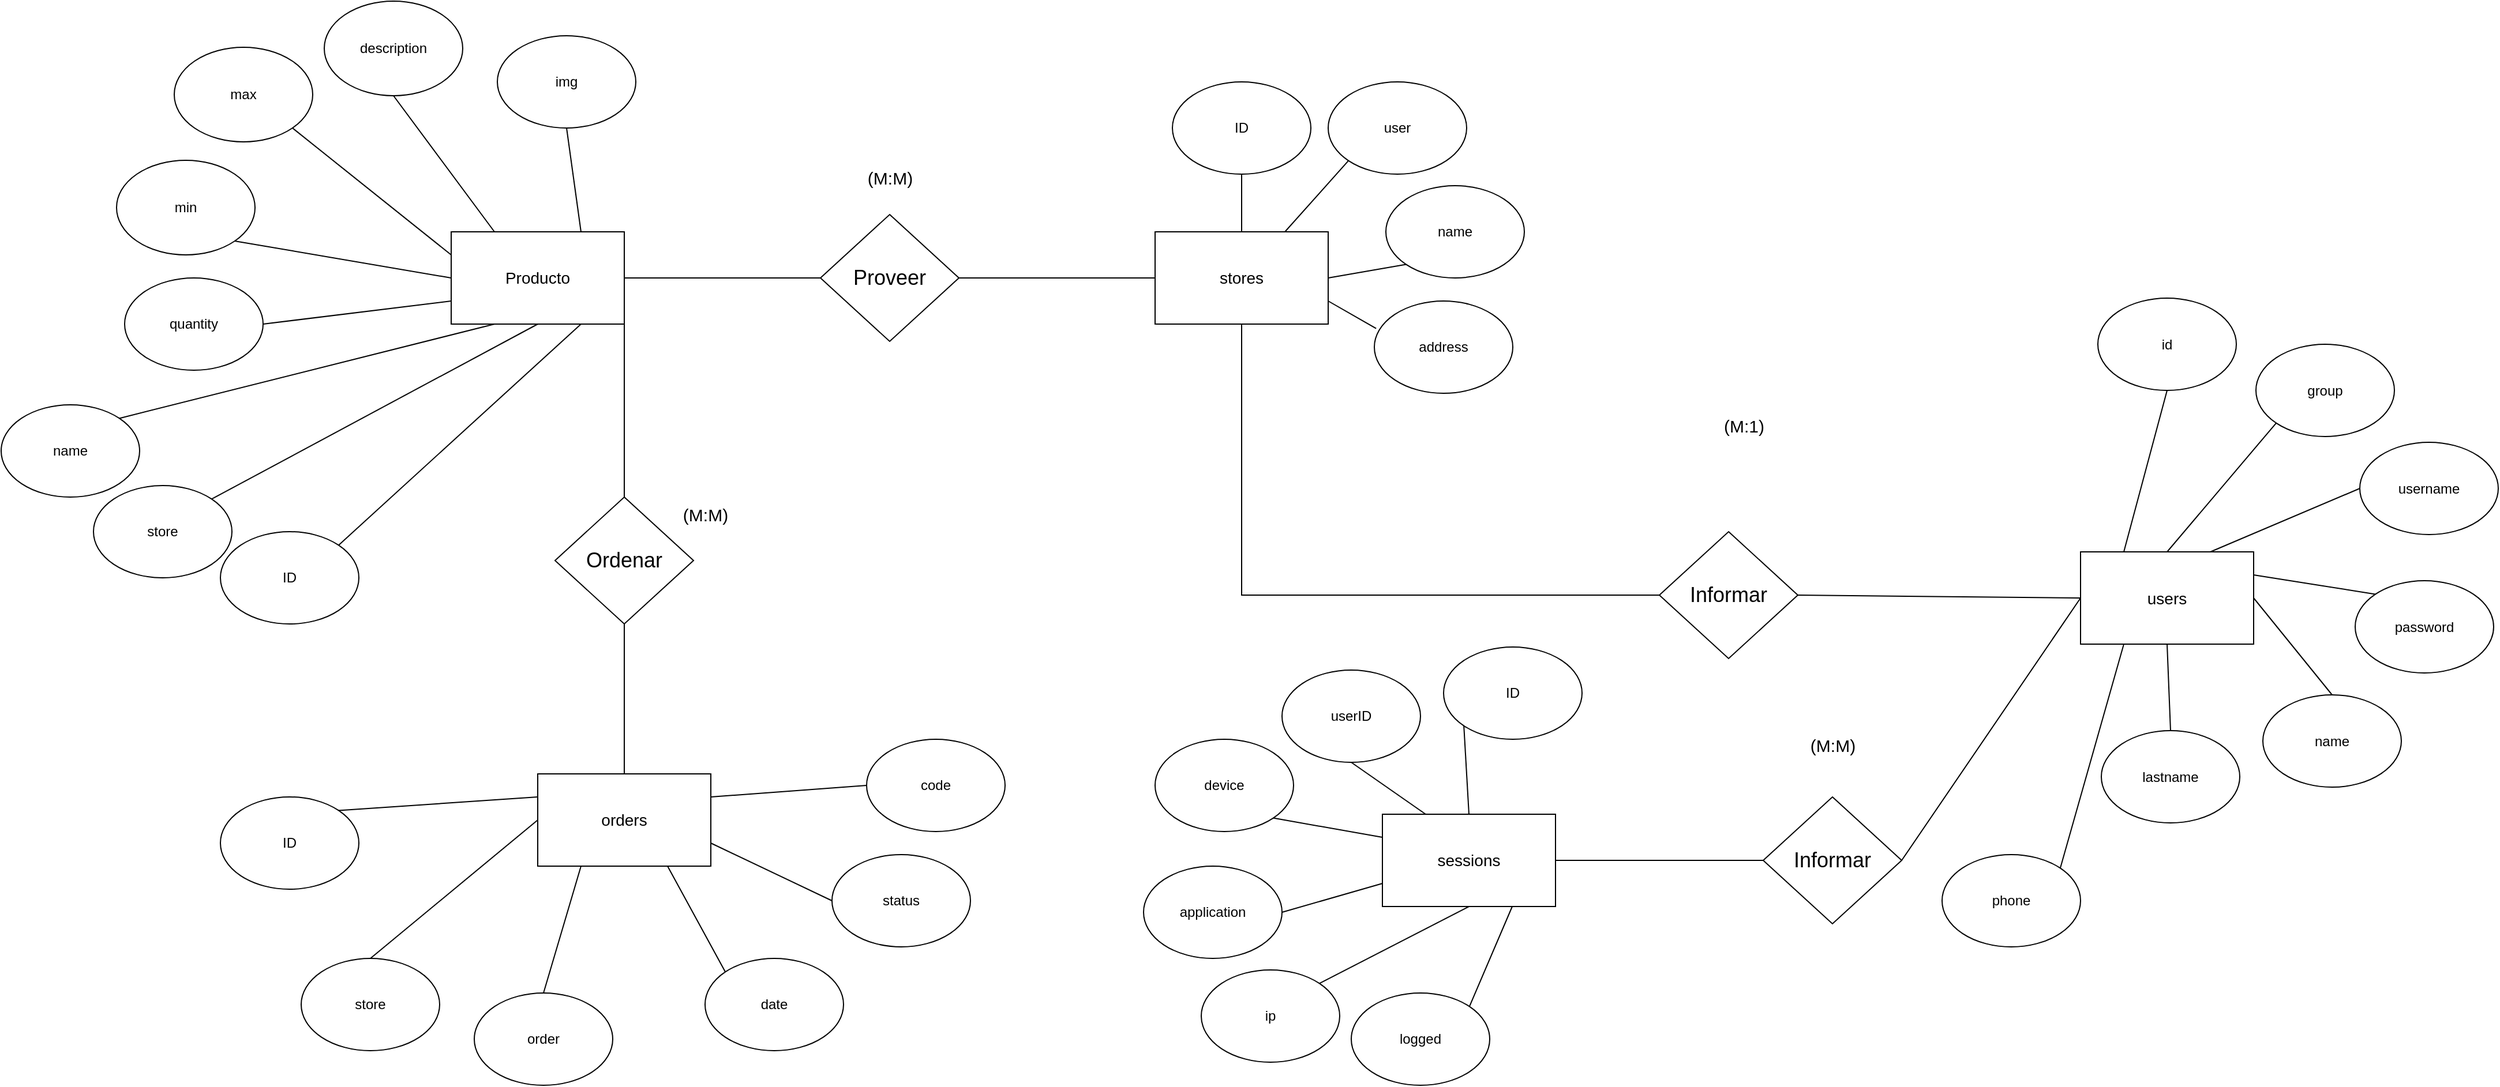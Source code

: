 <mxfile version="24.8.0">
  <diagram name="Página-1" id="u-rAJguVnBnGFT5fQt-j">
    <mxGraphModel dx="3051" dy="1134" grid="1" gridSize="10" guides="1" tooltips="1" connect="1" arrows="1" fold="1" page="1" pageScale="1" pageWidth="827" pageHeight="1169" math="0" shadow="0">
      <root>
        <mxCell id="0" />
        <mxCell id="1" parent="0" />
        <mxCell id="oApBd-zSoWxOv1SW6AWs-1" value="&lt;font style=&quot;font-size: 14px;&quot;&gt;Producto&lt;/font&gt;" style="rounded=0;whiteSpace=wrap;html=1;" parent="1" vertex="1">
          <mxGeometry x="-130" y="230" width="150" height="80" as="geometry" />
        </mxCell>
        <mxCell id="oApBd-zSoWxOv1SW6AWs-2" value="img" style="ellipse;whiteSpace=wrap;html=1;" parent="1" vertex="1">
          <mxGeometry x="-90" y="60" width="120" height="80" as="geometry" />
        </mxCell>
        <mxCell id="oApBd-zSoWxOv1SW6AWs-3" value="ID" style="ellipse;whiteSpace=wrap;html=1;" parent="1" vertex="1">
          <mxGeometry x="-330" y="490" width="120" height="80" as="geometry" />
        </mxCell>
        <mxCell id="oApBd-zSoWxOv1SW6AWs-7" value="&lt;font style=&quot;font-size: 14px;&quot;&gt;stores&lt;/font&gt;" style="rounded=0;whiteSpace=wrap;html=1;" parent="1" vertex="1">
          <mxGeometry x="480" y="230" width="150" height="80" as="geometry" />
        </mxCell>
        <mxCell id="oApBd-zSoWxOv1SW6AWs-12" value="" style="endArrow=none;html=1;rounded=0;exitX=1;exitY=0.5;exitDx=0;exitDy=0;entryX=0;entryY=0.5;entryDx=0;entryDy=0;" parent="1" source="oApBd-zSoWxOv1SW6AWs-1" target="oApBd-zSoWxOv1SW6AWs-13" edge="1">
          <mxGeometry width="50" height="50" relative="1" as="geometry">
            <mxPoint x="390" y="390" as="sourcePoint" />
            <mxPoint x="440" y="340" as="targetPoint" />
          </mxGeometry>
        </mxCell>
        <mxCell id="oApBd-zSoWxOv1SW6AWs-13" value="&lt;font style=&quot;font-size: 18px;&quot;&gt;Proveer&lt;/font&gt;" style="rhombus;whiteSpace=wrap;html=1;" parent="1" vertex="1">
          <mxGeometry x="190" y="215" width="120" height="110" as="geometry" />
        </mxCell>
        <mxCell id="oApBd-zSoWxOv1SW6AWs-27" value="&lt;font style=&quot;font-size: 15px;&quot;&gt;(M:M)&lt;/font&gt;" style="text;html=1;align=center;verticalAlign=middle;resizable=0;points=[];autosize=1;strokeColor=none;fillColor=none;" parent="1" vertex="1">
          <mxGeometry x="220" y="168" width="60" height="30" as="geometry" />
        </mxCell>
        <mxCell id="oApBd-zSoWxOv1SW6AWs-29" value="" style="endArrow=none;html=1;rounded=0;entryX=0;entryY=1;entryDx=0;entryDy=0;exitX=1;exitY=0.5;exitDx=0;exitDy=0;" parent="1" source="oApBd-zSoWxOv1SW6AWs-7" target="Tp-25Yz45UkL2R9tX261-17" edge="1">
          <mxGeometry width="50" height="50" relative="1" as="geometry">
            <mxPoint x="630" y="280" as="sourcePoint" />
            <mxPoint x="680" y="270" as="targetPoint" />
          </mxGeometry>
        </mxCell>
        <mxCell id="oApBd-zSoWxOv1SW6AWs-30" value="" style="endArrow=none;html=1;rounded=0;entryX=0.5;entryY=0;entryDx=0;entryDy=0;exitX=0.5;exitY=1;exitDx=0;exitDy=0;" parent="1" source="Tp-25Yz45UkL2R9tX261-14" target="oApBd-zSoWxOv1SW6AWs-7" edge="1">
          <mxGeometry width="50" height="50" relative="1" as="geometry">
            <mxPoint x="555" y="180" as="sourcePoint" />
            <mxPoint x="580" y="200" as="targetPoint" />
          </mxGeometry>
        </mxCell>
        <mxCell id="oApBd-zSoWxOv1SW6AWs-37" value="" style="endArrow=none;html=1;rounded=0;entryX=0.75;entryY=0;entryDx=0;entryDy=0;exitX=0.5;exitY=1;exitDx=0;exitDy=0;" parent="1" target="oApBd-zSoWxOv1SW6AWs-1" edge="1" source="oApBd-zSoWxOv1SW6AWs-2">
          <mxGeometry width="50" height="50" relative="1" as="geometry">
            <mxPoint x="-270" y="250" as="sourcePoint" />
            <mxPoint x="-160" y="260" as="targetPoint" />
          </mxGeometry>
        </mxCell>
        <mxCell id="oApBd-zSoWxOv1SW6AWs-40" value="" style="endArrow=none;html=1;rounded=0;entryX=0.75;entryY=1;entryDx=0;entryDy=0;exitX=1;exitY=0;exitDx=0;exitDy=0;" parent="1" target="oApBd-zSoWxOv1SW6AWs-1" edge="1" source="oApBd-zSoWxOv1SW6AWs-3">
          <mxGeometry width="50" height="50" relative="1" as="geometry">
            <mxPoint x="-270" y="280" as="sourcePoint" />
            <mxPoint x="-180" y="300" as="targetPoint" />
          </mxGeometry>
        </mxCell>
        <mxCell id="Tp-25Yz45UkL2R9tX261-1" value="store" style="ellipse;whiteSpace=wrap;html=1;" vertex="1" parent="1">
          <mxGeometry x="-440" y="450" width="120" height="80" as="geometry" />
        </mxCell>
        <mxCell id="Tp-25Yz45UkL2R9tX261-2" value="" style="endArrow=none;html=1;rounded=0;entryX=0.5;entryY=1;entryDx=0;entryDy=0;exitX=1;exitY=0;exitDx=0;exitDy=0;" edge="1" parent="1" source="Tp-25Yz45UkL2R9tX261-1" target="oApBd-zSoWxOv1SW6AWs-1">
          <mxGeometry width="50" height="50" relative="1" as="geometry">
            <mxPoint x="32" y="422" as="sourcePoint" />
            <mxPoint x="30" y="320" as="targetPoint" />
          </mxGeometry>
        </mxCell>
        <mxCell id="Tp-25Yz45UkL2R9tX261-3" value="name" style="ellipse;whiteSpace=wrap;html=1;" vertex="1" parent="1">
          <mxGeometry x="-520" y="380" width="120" height="80" as="geometry" />
        </mxCell>
        <mxCell id="Tp-25Yz45UkL2R9tX261-4" value="" style="endArrow=none;html=1;rounded=0;entryX=0.25;entryY=1;entryDx=0;entryDy=0;exitX=1;exitY=0;exitDx=0;exitDy=0;" edge="1" parent="1" source="Tp-25Yz45UkL2R9tX261-3" target="oApBd-zSoWxOv1SW6AWs-1">
          <mxGeometry width="50" height="50" relative="1" as="geometry">
            <mxPoint x="-100" y="412" as="sourcePoint" />
            <mxPoint x="-7" y="320" as="targetPoint" />
          </mxGeometry>
        </mxCell>
        <mxCell id="Tp-25Yz45UkL2R9tX261-5" value="quantity" style="ellipse;whiteSpace=wrap;html=1;" vertex="1" parent="1">
          <mxGeometry x="-413" y="270" width="120" height="80" as="geometry" />
        </mxCell>
        <mxCell id="Tp-25Yz45UkL2R9tX261-6" value="min" style="ellipse;whiteSpace=wrap;html=1;" vertex="1" parent="1">
          <mxGeometry x="-420" y="168" width="120" height="82" as="geometry" />
        </mxCell>
        <mxCell id="Tp-25Yz45UkL2R9tX261-7" value="max" style="ellipse;whiteSpace=wrap;html=1;" vertex="1" parent="1">
          <mxGeometry x="-370" y="70" width="120" height="82" as="geometry" />
        </mxCell>
        <mxCell id="Tp-25Yz45UkL2R9tX261-8" value="description" style="ellipse;whiteSpace=wrap;html=1;" vertex="1" parent="1">
          <mxGeometry x="-240" y="30" width="120" height="82" as="geometry" />
        </mxCell>
        <mxCell id="Tp-25Yz45UkL2R9tX261-9" value="" style="endArrow=none;html=1;rounded=0;entryX=0;entryY=0.75;entryDx=0;entryDy=0;exitX=1;exitY=0.5;exitDx=0;exitDy=0;" edge="1" parent="1" source="Tp-25Yz45UkL2R9tX261-5" target="oApBd-zSoWxOv1SW6AWs-1">
          <mxGeometry width="50" height="50" relative="1" as="geometry">
            <mxPoint x="-208" y="382" as="sourcePoint" />
            <mxPoint x="-45" y="320" as="targetPoint" />
          </mxGeometry>
        </mxCell>
        <mxCell id="Tp-25Yz45UkL2R9tX261-10" value="" style="endArrow=none;html=1;rounded=0;entryX=0;entryY=0.5;entryDx=0;entryDy=0;exitX=1;exitY=1;exitDx=0;exitDy=0;" edge="1" parent="1" source="Tp-25Yz45UkL2R9tX261-6" target="oApBd-zSoWxOv1SW6AWs-1">
          <mxGeometry width="50" height="50" relative="1" as="geometry">
            <mxPoint x="-283" y="320" as="sourcePoint" />
            <mxPoint x="-120" y="300" as="targetPoint" />
          </mxGeometry>
        </mxCell>
        <mxCell id="Tp-25Yz45UkL2R9tX261-11" value="" style="endArrow=none;html=1;rounded=0;entryX=0;entryY=0.25;entryDx=0;entryDy=0;exitX=1;exitY=1;exitDx=0;exitDy=0;" edge="1" parent="1" source="Tp-25Yz45UkL2R9tX261-7" target="oApBd-zSoWxOv1SW6AWs-1">
          <mxGeometry width="50" height="50" relative="1" as="geometry">
            <mxPoint x="-307" y="248" as="sourcePoint" />
            <mxPoint x="-120" y="280" as="targetPoint" />
          </mxGeometry>
        </mxCell>
        <mxCell id="Tp-25Yz45UkL2R9tX261-12" value="" style="endArrow=none;html=1;rounded=0;entryX=0.25;entryY=0;entryDx=0;entryDy=0;exitX=0.5;exitY=1;exitDx=0;exitDy=0;" edge="1" parent="1" source="Tp-25Yz45UkL2R9tX261-8" target="oApBd-zSoWxOv1SW6AWs-1">
          <mxGeometry width="50" height="50" relative="1" as="geometry">
            <mxPoint x="-257" y="150" as="sourcePoint" />
            <mxPoint x="-120" y="260" as="targetPoint" />
          </mxGeometry>
        </mxCell>
        <mxCell id="Tp-25Yz45UkL2R9tX261-13" value="" style="endArrow=none;html=1;rounded=0;exitX=1;exitY=0.5;exitDx=0;exitDy=0;entryX=0;entryY=0.5;entryDx=0;entryDy=0;" edge="1" parent="1" source="oApBd-zSoWxOv1SW6AWs-13" target="oApBd-zSoWxOv1SW6AWs-7">
          <mxGeometry width="50" height="50" relative="1" as="geometry">
            <mxPoint x="30" y="280" as="sourcePoint" />
            <mxPoint x="200" y="280" as="targetPoint" />
          </mxGeometry>
        </mxCell>
        <mxCell id="Tp-25Yz45UkL2R9tX261-14" value="ID" style="ellipse;whiteSpace=wrap;html=1;" vertex="1" parent="1">
          <mxGeometry x="495" y="100" width="120" height="80" as="geometry" />
        </mxCell>
        <mxCell id="Tp-25Yz45UkL2R9tX261-15" value="user" style="ellipse;whiteSpace=wrap;html=1;" vertex="1" parent="1">
          <mxGeometry x="630" y="100" width="120" height="80" as="geometry" />
        </mxCell>
        <mxCell id="Tp-25Yz45UkL2R9tX261-16" value="" style="endArrow=none;html=1;rounded=0;entryX=0.75;entryY=0;entryDx=0;entryDy=0;exitX=0;exitY=1;exitDx=0;exitDy=0;" edge="1" parent="1" source="Tp-25Yz45UkL2R9tX261-15" target="oApBd-zSoWxOv1SW6AWs-7">
          <mxGeometry width="50" height="50" relative="1" as="geometry">
            <mxPoint x="565" y="190" as="sourcePoint" />
            <mxPoint x="565" y="240" as="targetPoint" />
          </mxGeometry>
        </mxCell>
        <mxCell id="Tp-25Yz45UkL2R9tX261-17" value="name" style="ellipse;whiteSpace=wrap;html=1;" vertex="1" parent="1">
          <mxGeometry x="680" y="190" width="120" height="80" as="geometry" />
        </mxCell>
        <mxCell id="Tp-25Yz45UkL2R9tX261-18" value="address" style="ellipse;whiteSpace=wrap;html=1;" vertex="1" parent="1">
          <mxGeometry x="670" y="290" width="120" height="80" as="geometry" />
        </mxCell>
        <mxCell id="Tp-25Yz45UkL2R9tX261-19" value="" style="endArrow=none;html=1;rounded=0;entryX=0.013;entryY=0.298;entryDx=0;entryDy=0;entryPerimeter=0;exitX=1;exitY=0.75;exitDx=0;exitDy=0;" edge="1" parent="1" source="oApBd-zSoWxOv1SW6AWs-7" target="Tp-25Yz45UkL2R9tX261-18">
          <mxGeometry width="50" height="50" relative="1" as="geometry">
            <mxPoint x="640" y="290" as="sourcePoint" />
            <mxPoint x="708" y="268" as="targetPoint" />
          </mxGeometry>
        </mxCell>
        <mxCell id="Tp-25Yz45UkL2R9tX261-21" value="&lt;font style=&quot;font-size: 14px;&quot;&gt;sessions&lt;/font&gt;" style="rounded=0;whiteSpace=wrap;html=1;" vertex="1" parent="1">
          <mxGeometry x="677" y="735" width="150" height="80" as="geometry" />
        </mxCell>
        <mxCell id="Tp-25Yz45UkL2R9tX261-22" value="&lt;font style=&quot;font-size: 14px;&quot;&gt;users&lt;/font&gt;" style="rounded=0;whiteSpace=wrap;html=1;" vertex="1" parent="1">
          <mxGeometry x="1282" y="507.5" width="150" height="80" as="geometry" />
        </mxCell>
        <mxCell id="Tp-25Yz45UkL2R9tX261-23" value="&lt;font style=&quot;font-size: 18px;&quot;&gt;Informar&lt;/font&gt;" style="rhombus;whiteSpace=wrap;html=1;" vertex="1" parent="1">
          <mxGeometry x="1007" y="720" width="120" height="110" as="geometry" />
        </mxCell>
        <mxCell id="Tp-25Yz45UkL2R9tX261-24" value="" style="endArrow=none;html=1;rounded=0;exitX=1;exitY=0.5;exitDx=0;exitDy=0;entryX=0;entryY=0.5;entryDx=0;entryDy=0;" edge="1" parent="1" source="Tp-25Yz45UkL2R9tX261-21" target="Tp-25Yz45UkL2R9tX261-23">
          <mxGeometry width="50" height="50" relative="1" as="geometry">
            <mxPoint x="807" y="345" as="sourcePoint" />
            <mxPoint x="977" y="345" as="targetPoint" />
          </mxGeometry>
        </mxCell>
        <mxCell id="Tp-25Yz45UkL2R9tX261-25" value="" style="endArrow=none;html=1;rounded=0;exitX=1;exitY=0.5;exitDx=0;exitDy=0;entryX=0;entryY=0.5;entryDx=0;entryDy=0;" edge="1" parent="1" source="Tp-25Yz45UkL2R9tX261-23" target="Tp-25Yz45UkL2R9tX261-22">
          <mxGeometry width="50" height="50" relative="1" as="geometry">
            <mxPoint x="857" y="785" as="sourcePoint" />
            <mxPoint x="1017" y="785" as="targetPoint" />
          </mxGeometry>
        </mxCell>
        <mxCell id="Tp-25Yz45UkL2R9tX261-31" value="ip" style="ellipse;whiteSpace=wrap;html=1;" vertex="1" parent="1">
          <mxGeometry x="520" y="870" width="120" height="80" as="geometry" />
        </mxCell>
        <mxCell id="Tp-25Yz45UkL2R9tX261-32" value="application" style="ellipse;whiteSpace=wrap;html=1;" vertex="1" parent="1">
          <mxGeometry x="470" y="780" width="120" height="80" as="geometry" />
        </mxCell>
        <mxCell id="Tp-25Yz45UkL2R9tX261-34" value="device" style="ellipse;whiteSpace=wrap;html=1;" vertex="1" parent="1">
          <mxGeometry x="480" y="670" width="120" height="80" as="geometry" />
        </mxCell>
        <mxCell id="Tp-25Yz45UkL2R9tX261-35" value="userID" style="ellipse;whiteSpace=wrap;html=1;" vertex="1" parent="1">
          <mxGeometry x="590" y="610" width="120" height="80" as="geometry" />
        </mxCell>
        <mxCell id="Tp-25Yz45UkL2R9tX261-36" value="logged" style="ellipse;whiteSpace=wrap;html=1;" vertex="1" parent="1">
          <mxGeometry x="650" y="890" width="120" height="80" as="geometry" />
        </mxCell>
        <mxCell id="Tp-25Yz45UkL2R9tX261-37" value="ID" style="ellipse;whiteSpace=wrap;html=1;" vertex="1" parent="1">
          <mxGeometry x="730" y="590" width="120" height="80" as="geometry" />
        </mxCell>
        <mxCell id="Tp-25Yz45UkL2R9tX261-38" value="" style="endArrow=none;html=1;rounded=0;exitX=1;exitY=0;exitDx=0;exitDy=0;entryX=0.75;entryY=1;entryDx=0;entryDy=0;" edge="1" parent="1" source="Tp-25Yz45UkL2R9tX261-36" target="Tp-25Yz45UkL2R9tX261-21">
          <mxGeometry width="50" height="50" relative="1" as="geometry">
            <mxPoint x="837" y="785" as="sourcePoint" />
            <mxPoint x="1017" y="785" as="targetPoint" />
          </mxGeometry>
        </mxCell>
        <mxCell id="Tp-25Yz45UkL2R9tX261-39" value="" style="endArrow=none;html=1;rounded=0;exitX=1;exitY=0;exitDx=0;exitDy=0;entryX=0.5;entryY=1;entryDx=0;entryDy=0;" edge="1" parent="1" source="Tp-25Yz45UkL2R9tX261-31" target="Tp-25Yz45UkL2R9tX261-21">
          <mxGeometry width="50" height="50" relative="1" as="geometry">
            <mxPoint x="762" y="912" as="sourcePoint" />
            <mxPoint x="800" y="825" as="targetPoint" />
          </mxGeometry>
        </mxCell>
        <mxCell id="Tp-25Yz45UkL2R9tX261-40" value="" style="endArrow=none;html=1;rounded=0;exitX=1;exitY=0.5;exitDx=0;exitDy=0;entryX=0;entryY=0.75;entryDx=0;entryDy=0;" edge="1" parent="1" source="Tp-25Yz45UkL2R9tX261-32" target="Tp-25Yz45UkL2R9tX261-21">
          <mxGeometry width="50" height="50" relative="1" as="geometry">
            <mxPoint x="632" y="892" as="sourcePoint" />
            <mxPoint x="675" y="790" as="targetPoint" />
          </mxGeometry>
        </mxCell>
        <mxCell id="Tp-25Yz45UkL2R9tX261-41" value="" style="endArrow=none;html=1;rounded=0;exitX=1;exitY=1;exitDx=0;exitDy=0;entryX=0;entryY=0.25;entryDx=0;entryDy=0;" edge="1" parent="1" source="Tp-25Yz45UkL2R9tX261-34" target="Tp-25Yz45UkL2R9tX261-21">
          <mxGeometry width="50" height="50" relative="1" as="geometry">
            <mxPoint x="600" y="830" as="sourcePoint" />
            <mxPoint x="725" y="825" as="targetPoint" />
          </mxGeometry>
        </mxCell>
        <mxCell id="Tp-25Yz45UkL2R9tX261-42" value="" style="endArrow=none;html=1;rounded=0;exitX=0.5;exitY=1;exitDx=0;exitDy=0;entryX=0.25;entryY=0;entryDx=0;entryDy=0;" edge="1" parent="1" source="Tp-25Yz45UkL2R9tX261-35" target="Tp-25Yz45UkL2R9tX261-21">
          <mxGeometry width="50" height="50" relative="1" as="geometry">
            <mxPoint x="592" y="748" as="sourcePoint" />
            <mxPoint x="687" y="805" as="targetPoint" />
          </mxGeometry>
        </mxCell>
        <mxCell id="Tp-25Yz45UkL2R9tX261-43" value="" style="endArrow=none;html=1;rounded=0;exitX=0;exitY=1;exitDx=0;exitDy=0;entryX=0.5;entryY=0;entryDx=0;entryDy=0;" edge="1" parent="1" source="Tp-25Yz45UkL2R9tX261-37" target="Tp-25Yz45UkL2R9tX261-21">
          <mxGeometry width="50" height="50" relative="1" as="geometry">
            <mxPoint x="660" y="700" as="sourcePoint" />
            <mxPoint x="687" y="765" as="targetPoint" />
          </mxGeometry>
        </mxCell>
        <mxCell id="Tp-25Yz45UkL2R9tX261-44" value="&lt;font style=&quot;font-size: 15px;&quot;&gt;(M:M)&lt;/font&gt;" style="text;html=1;align=center;verticalAlign=middle;resizable=0;points=[];autosize=1;strokeColor=none;fillColor=none;" vertex="1" parent="1">
          <mxGeometry x="1037" y="660" width="60" height="30" as="geometry" />
        </mxCell>
        <mxCell id="Tp-25Yz45UkL2R9tX261-45" value="lastname" style="ellipse;whiteSpace=wrap;html=1;" vertex="1" parent="1">
          <mxGeometry x="1300" y="662.5" width="120" height="80" as="geometry" />
        </mxCell>
        <mxCell id="Tp-25Yz45UkL2R9tX261-46" value="name" style="ellipse;whiteSpace=wrap;html=1;" vertex="1" parent="1">
          <mxGeometry x="1440" y="631.5" width="120" height="80" as="geometry" />
        </mxCell>
        <mxCell id="Tp-25Yz45UkL2R9tX261-47" value="password" style="ellipse;whiteSpace=wrap;html=1;" vertex="1" parent="1">
          <mxGeometry x="1520" y="532.5" width="120" height="80" as="geometry" />
        </mxCell>
        <mxCell id="Tp-25Yz45UkL2R9tX261-48" value="username" style="ellipse;whiteSpace=wrap;html=1;" vertex="1" parent="1">
          <mxGeometry x="1524" y="412.5" width="120" height="80" as="geometry" />
        </mxCell>
        <mxCell id="Tp-25Yz45UkL2R9tX261-49" value="group" style="ellipse;whiteSpace=wrap;html=1;" vertex="1" parent="1">
          <mxGeometry x="1434" y="327.5" width="120" height="80" as="geometry" />
        </mxCell>
        <mxCell id="Tp-25Yz45UkL2R9tX261-50" value="id" style="ellipse;whiteSpace=wrap;html=1;" vertex="1" parent="1">
          <mxGeometry x="1297" y="287.5" width="120" height="80" as="geometry" />
        </mxCell>
        <mxCell id="Tp-25Yz45UkL2R9tX261-51" value="" style="endArrow=none;html=1;rounded=0;exitX=0.25;exitY=0;exitDx=0;exitDy=0;entryX=0.5;entryY=1;entryDx=0;entryDy=0;" edge="1" parent="1" source="Tp-25Yz45UkL2R9tX261-22" target="Tp-25Yz45UkL2R9tX261-50">
          <mxGeometry width="50" height="50" relative="1" as="geometry">
            <mxPoint x="1137" y="557.5" as="sourcePoint" />
            <mxPoint x="1292" y="557.5" as="targetPoint" />
          </mxGeometry>
        </mxCell>
        <mxCell id="Tp-25Yz45UkL2R9tX261-52" value="" style="endArrow=none;html=1;rounded=0;exitX=0.5;exitY=0;exitDx=0;exitDy=0;entryX=0;entryY=1;entryDx=0;entryDy=0;" edge="1" parent="1" source="Tp-25Yz45UkL2R9tX261-22" target="Tp-25Yz45UkL2R9tX261-49">
          <mxGeometry width="50" height="50" relative="1" as="geometry">
            <mxPoint x="1330" y="517.5" as="sourcePoint" />
            <mxPoint x="1367" y="377.5" as="targetPoint" />
          </mxGeometry>
        </mxCell>
        <mxCell id="Tp-25Yz45UkL2R9tX261-53" value="" style="endArrow=none;html=1;rounded=0;exitX=0.75;exitY=0;exitDx=0;exitDy=0;entryX=0;entryY=0.5;entryDx=0;entryDy=0;" edge="1" parent="1" source="Tp-25Yz45UkL2R9tX261-22" target="Tp-25Yz45UkL2R9tX261-48">
          <mxGeometry width="50" height="50" relative="1" as="geometry">
            <mxPoint x="1367" y="517.5" as="sourcePoint" />
            <mxPoint x="1462" y="405.5" as="targetPoint" />
          </mxGeometry>
        </mxCell>
        <mxCell id="Tp-25Yz45UkL2R9tX261-54" value="" style="endArrow=none;html=1;rounded=0;exitX=1;exitY=0.25;exitDx=0;exitDy=0;entryX=0;entryY=0;entryDx=0;entryDy=0;" edge="1" parent="1" source="Tp-25Yz45UkL2R9tX261-22" target="Tp-25Yz45UkL2R9tX261-47">
          <mxGeometry width="50" height="50" relative="1" as="geometry">
            <mxPoint x="1405" y="517.5" as="sourcePoint" />
            <mxPoint x="1534" y="462.5" as="targetPoint" />
          </mxGeometry>
        </mxCell>
        <mxCell id="Tp-25Yz45UkL2R9tX261-55" value="" style="endArrow=none;html=1;rounded=0;exitX=1;exitY=0.5;exitDx=0;exitDy=0;entryX=0.5;entryY=0;entryDx=0;entryDy=0;" edge="1" parent="1" source="Tp-25Yz45UkL2R9tX261-22" target="Tp-25Yz45UkL2R9tX261-46">
          <mxGeometry width="50" height="50" relative="1" as="geometry">
            <mxPoint x="1442" y="537.5" as="sourcePoint" />
            <mxPoint x="1548" y="554.5" as="targetPoint" />
          </mxGeometry>
        </mxCell>
        <mxCell id="Tp-25Yz45UkL2R9tX261-56" value="" style="endArrow=none;html=1;rounded=0;exitX=0.5;exitY=1;exitDx=0;exitDy=0;entryX=0.5;entryY=0;entryDx=0;entryDy=0;" edge="1" parent="1" source="Tp-25Yz45UkL2R9tX261-22" target="Tp-25Yz45UkL2R9tX261-45">
          <mxGeometry width="50" height="50" relative="1" as="geometry">
            <mxPoint x="1442" y="557.5" as="sourcePoint" />
            <mxPoint x="1510" y="641.5" as="targetPoint" />
          </mxGeometry>
        </mxCell>
        <mxCell id="Tp-25Yz45UkL2R9tX261-57" value="phone" style="ellipse;whiteSpace=wrap;html=1;" vertex="1" parent="1">
          <mxGeometry x="1162" y="770" width="120" height="80" as="geometry" />
        </mxCell>
        <mxCell id="Tp-25Yz45UkL2R9tX261-58" value="" style="endArrow=none;html=1;rounded=0;exitX=0.25;exitY=1;exitDx=0;exitDy=0;entryX=1;entryY=0;entryDx=0;entryDy=0;" edge="1" parent="1" source="Tp-25Yz45UkL2R9tX261-22" target="Tp-25Yz45UkL2R9tX261-57">
          <mxGeometry width="50" height="50" relative="1" as="geometry">
            <mxPoint x="1367" y="597.5" as="sourcePoint" />
            <mxPoint x="1370" y="672.5" as="targetPoint" />
          </mxGeometry>
        </mxCell>
        <mxCell id="Tp-25Yz45UkL2R9tX261-59" value="&lt;span style=&quot;font-size: 18px;&quot;&gt;Ordenar&lt;/span&gt;" style="rhombus;whiteSpace=wrap;html=1;" vertex="1" parent="1">
          <mxGeometry x="-40" y="460" width="120" height="110" as="geometry" />
        </mxCell>
        <mxCell id="Tp-25Yz45UkL2R9tX261-60" value="&lt;font style=&quot;font-size: 15px;&quot;&gt;(M:M)&lt;/font&gt;" style="text;html=1;align=center;verticalAlign=middle;resizable=0;points=[];autosize=1;strokeColor=none;fillColor=none;" vertex="1" parent="1">
          <mxGeometry x="60" y="460" width="60" height="30" as="geometry" />
        </mxCell>
        <mxCell id="Tp-25Yz45UkL2R9tX261-61" value="" style="endArrow=none;html=1;rounded=0;exitX=1;exitY=1;exitDx=0;exitDy=0;entryX=0.5;entryY=0;entryDx=0;entryDy=0;" edge="1" parent="1" source="oApBd-zSoWxOv1SW6AWs-1" target="Tp-25Yz45UkL2R9tX261-59">
          <mxGeometry width="50" height="50" relative="1" as="geometry">
            <mxPoint x="30" y="280" as="sourcePoint" />
            <mxPoint x="200" y="280" as="targetPoint" />
          </mxGeometry>
        </mxCell>
        <mxCell id="Tp-25Yz45UkL2R9tX261-63" value="&lt;font style=&quot;font-size: 14px;&quot;&gt;orders&lt;/font&gt;" style="rounded=0;whiteSpace=wrap;html=1;" vertex="1" parent="1">
          <mxGeometry x="-55" y="700" width="150" height="80" as="geometry" />
        </mxCell>
        <mxCell id="Tp-25Yz45UkL2R9tX261-64" value="" style="endArrow=none;html=1;rounded=0;exitX=0.5;exitY=1;exitDx=0;exitDy=0;entryX=0.5;entryY=0;entryDx=0;entryDy=0;" edge="1" parent="1" source="Tp-25Yz45UkL2R9tX261-59" target="Tp-25Yz45UkL2R9tX261-63">
          <mxGeometry width="50" height="50" relative="1" as="geometry">
            <mxPoint x="30" y="320" as="sourcePoint" />
            <mxPoint x="30" y="470" as="targetPoint" />
          </mxGeometry>
        </mxCell>
        <mxCell id="Tp-25Yz45UkL2R9tX261-65" value="store" style="ellipse;whiteSpace=wrap;html=1;" vertex="1" parent="1">
          <mxGeometry x="-260" y="860" width="120" height="80" as="geometry" />
        </mxCell>
        <mxCell id="Tp-25Yz45UkL2R9tX261-67" value="order" style="ellipse;whiteSpace=wrap;html=1;" vertex="1" parent="1">
          <mxGeometry x="-110" y="890" width="120" height="80" as="geometry" />
        </mxCell>
        <mxCell id="Tp-25Yz45UkL2R9tX261-69" value="date" style="ellipse;whiteSpace=wrap;html=1;" vertex="1" parent="1">
          <mxGeometry x="90" y="860" width="120" height="80" as="geometry" />
        </mxCell>
        <mxCell id="Tp-25Yz45UkL2R9tX261-70" value="status" style="ellipse;whiteSpace=wrap;html=1;" vertex="1" parent="1">
          <mxGeometry x="200" y="770" width="120" height="80" as="geometry" />
        </mxCell>
        <mxCell id="Tp-25Yz45UkL2R9tX261-71" value="ID" style="ellipse;whiteSpace=wrap;html=1;" vertex="1" parent="1">
          <mxGeometry x="-330" y="720" width="120" height="80" as="geometry" />
        </mxCell>
        <mxCell id="Tp-25Yz45UkL2R9tX261-72" value="code" style="ellipse;whiteSpace=wrap;html=1;" vertex="1" parent="1">
          <mxGeometry x="230" y="670" width="120" height="80" as="geometry" />
        </mxCell>
        <mxCell id="Tp-25Yz45UkL2R9tX261-73" value="" style="endArrow=none;html=1;rounded=0;exitX=0;exitY=0.25;exitDx=0;exitDy=0;entryX=1;entryY=0;entryDx=0;entryDy=0;" edge="1" parent="1" source="Tp-25Yz45UkL2R9tX261-63" target="Tp-25Yz45UkL2R9tX261-71">
          <mxGeometry width="50" height="50" relative="1" as="geometry">
            <mxPoint x="30" y="580" as="sourcePoint" />
            <mxPoint x="30" y="710" as="targetPoint" />
          </mxGeometry>
        </mxCell>
        <mxCell id="Tp-25Yz45UkL2R9tX261-74" value="" style="endArrow=none;html=1;rounded=0;entryX=0.5;entryY=0;entryDx=0;entryDy=0;exitX=0;exitY=0.5;exitDx=0;exitDy=0;" edge="1" parent="1" source="Tp-25Yz45UkL2R9tX261-63" target="Tp-25Yz45UkL2R9tX261-65">
          <mxGeometry width="50" height="50" relative="1" as="geometry">
            <mxPoint x="-60" y="740" as="sourcePoint" />
            <mxPoint x="-188" y="782" as="targetPoint" />
          </mxGeometry>
        </mxCell>
        <mxCell id="Tp-25Yz45UkL2R9tX261-75" value="" style="endArrow=none;html=1;rounded=0;entryX=0.5;entryY=0;entryDx=0;entryDy=0;exitX=0.25;exitY=1;exitDx=0;exitDy=0;" edge="1" parent="1" source="Tp-25Yz45UkL2R9tX261-63" target="Tp-25Yz45UkL2R9tX261-67">
          <mxGeometry width="50" height="50" relative="1" as="geometry">
            <mxPoint x="-45" y="750" as="sourcePoint" />
            <mxPoint x="-140" y="880" as="targetPoint" />
          </mxGeometry>
        </mxCell>
        <mxCell id="Tp-25Yz45UkL2R9tX261-76" value="" style="endArrow=none;html=1;rounded=0;entryX=0;entryY=0;entryDx=0;entryDy=0;exitX=0.75;exitY=1;exitDx=0;exitDy=0;" edge="1" parent="1" source="Tp-25Yz45UkL2R9tX261-63" target="Tp-25Yz45UkL2R9tX261-69">
          <mxGeometry width="50" height="50" relative="1" as="geometry">
            <mxPoint x="-8" y="790" as="sourcePoint" />
            <mxPoint x="10" y="900" as="targetPoint" />
          </mxGeometry>
        </mxCell>
        <mxCell id="Tp-25Yz45UkL2R9tX261-77" value="" style="endArrow=none;html=1;rounded=0;entryX=0;entryY=0.5;entryDx=0;entryDy=0;exitX=1;exitY=0.75;exitDx=0;exitDy=0;" edge="1" parent="1" source="Tp-25Yz45UkL2R9tX261-63" target="Tp-25Yz45UkL2R9tX261-70">
          <mxGeometry width="50" height="50" relative="1" as="geometry">
            <mxPoint x="67" y="790" as="sourcePoint" />
            <mxPoint x="118" y="882" as="targetPoint" />
          </mxGeometry>
        </mxCell>
        <mxCell id="Tp-25Yz45UkL2R9tX261-78" value="" style="endArrow=none;html=1;rounded=0;entryX=0;entryY=0.5;entryDx=0;entryDy=0;exitX=1;exitY=0.25;exitDx=0;exitDy=0;" edge="1" parent="1" source="Tp-25Yz45UkL2R9tX261-63" target="Tp-25Yz45UkL2R9tX261-72">
          <mxGeometry width="50" height="50" relative="1" as="geometry">
            <mxPoint x="105" y="770" as="sourcePoint" />
            <mxPoint x="210" y="820" as="targetPoint" />
          </mxGeometry>
        </mxCell>
        <mxCell id="Tp-25Yz45UkL2R9tX261-81" value="&lt;font style=&quot;font-size: 15px;&quot;&gt;(M:1)&lt;/font&gt;" style="text;html=1;align=center;verticalAlign=middle;resizable=0;points=[];autosize=1;strokeColor=none;fillColor=none;" vertex="1" parent="1">
          <mxGeometry x="960" y="382.5" width="60" height="30" as="geometry" />
        </mxCell>
        <mxCell id="Tp-25Yz45UkL2R9tX261-82" value="&lt;font style=&quot;font-size: 18px;&quot;&gt;Informar&lt;/font&gt;" style="rhombus;whiteSpace=wrap;html=1;" vertex="1" parent="1">
          <mxGeometry x="917" y="490" width="120" height="110" as="geometry" />
        </mxCell>
        <mxCell id="Tp-25Yz45UkL2R9tX261-84" value="" style="endArrow=none;html=1;rounded=0;exitX=0.5;exitY=1;exitDx=0;exitDy=0;entryX=0;entryY=0.5;entryDx=0;entryDy=0;" edge="1" parent="1" source="oApBd-zSoWxOv1SW6AWs-7" target="Tp-25Yz45UkL2R9tX261-82">
          <mxGeometry width="50" height="50" relative="1" as="geometry">
            <mxPoint x="837" y="785" as="sourcePoint" />
            <mxPoint x="1017" y="785" as="targetPoint" />
            <Array as="points">
              <mxPoint x="555" y="545" />
            </Array>
          </mxGeometry>
        </mxCell>
        <mxCell id="Tp-25Yz45UkL2R9tX261-85" value="" style="endArrow=none;html=1;rounded=0;exitX=1;exitY=0.5;exitDx=0;exitDy=0;entryX=0;entryY=0.5;entryDx=0;entryDy=0;" edge="1" parent="1" source="Tp-25Yz45UkL2R9tX261-82" target="Tp-25Yz45UkL2R9tX261-22">
          <mxGeometry width="50" height="50" relative="1" as="geometry">
            <mxPoint x="565" y="320" as="sourcePoint" />
            <mxPoint x="927" y="545" as="targetPoint" />
          </mxGeometry>
        </mxCell>
      </root>
    </mxGraphModel>
  </diagram>
</mxfile>
